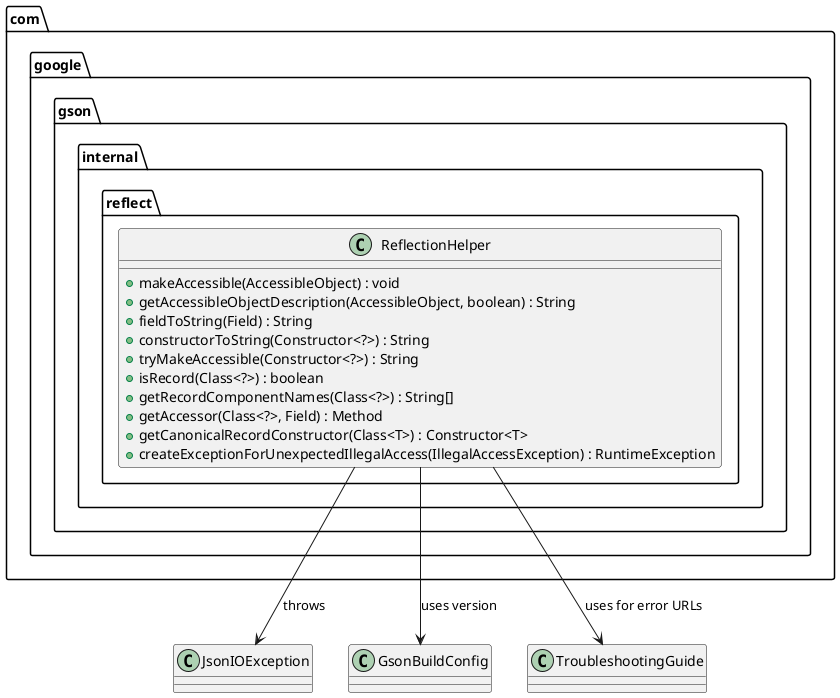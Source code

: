 @startuml
package "com.google.gson.internal.reflect" {

' Main class
class ReflectionHelper {
  + makeAccessible(AccessibleObject) : void
  + getAccessibleObjectDescription(AccessibleObject, boolean) : String
  + fieldToString(Field) : String
  + constructorToString(Constructor<?>) : String
  + tryMakeAccessible(Constructor<?>) : String
  + isRecord(Class<?>) : boolean
  + getRecordComponentNames(Class<?>) : String[]
  + getAccessor(Class<?>, Field) : Method
  + getCanonicalRecordConstructor(Class<T>) : Constructor<T>
  + createExceptionForUnexpectedIllegalAccess(IllegalAccessException) : RuntimeException
}
}

 
' Associations
ReflectionHelper --> JsonIOException : throws
ReflectionHelper --> GsonBuildConfig : uses version
ReflectionHelper --> TroubleshootingGuide : uses for error URLs

@enduml
